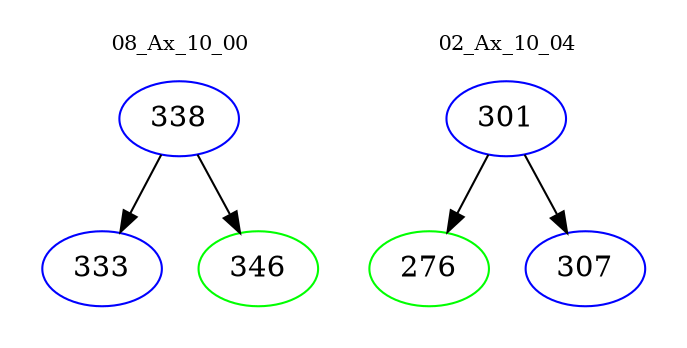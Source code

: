 digraph{
subgraph cluster_0 {
color = white
label = "08_Ax_10_00";
fontsize=10;
T0_338 [label="338", color="blue"]
T0_338 -> T0_333 [color="black"]
T0_333 [label="333", color="blue"]
T0_338 -> T0_346 [color="black"]
T0_346 [label="346", color="green"]
}
subgraph cluster_1 {
color = white
label = "02_Ax_10_04";
fontsize=10;
T1_301 [label="301", color="blue"]
T1_301 -> T1_276 [color="black"]
T1_276 [label="276", color="green"]
T1_301 -> T1_307 [color="black"]
T1_307 [label="307", color="blue"]
}
}
